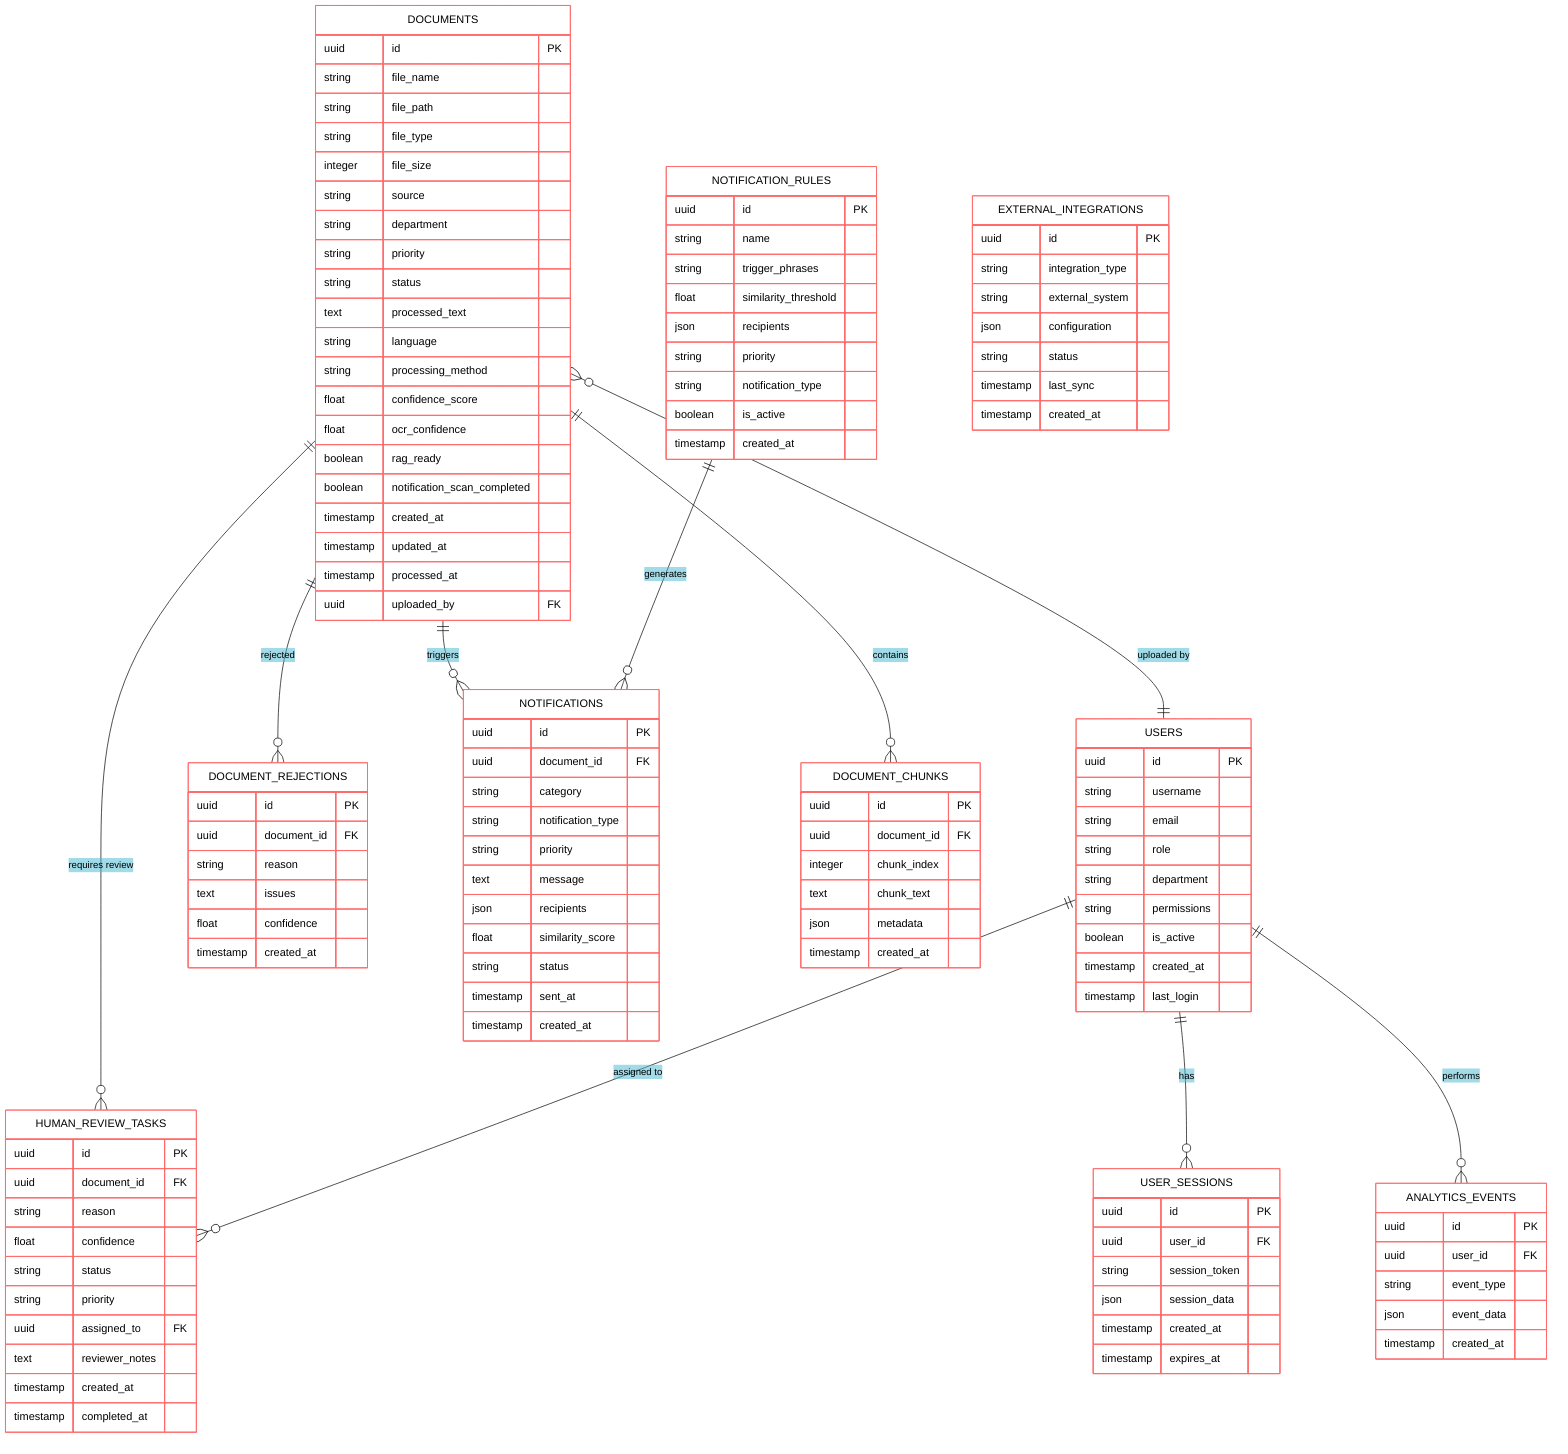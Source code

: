 %%{
  init: {
    'theme': 'base',
    'themeVariables': {
      'primaryColor': '#ff6b6b',
      'primaryTextColor': '#000000',
      'primaryBorderColor': '#ff6b6b',
      'lineColor': '#000000',
      'sectionBkgColor': '#f8f9fa',
      'altSectionBkgColor': '#e9ecef',
      'gridColor': '#dee2e6',
      'secondaryColor': '#4ecdc4',
      'tertiaryColor': '#45b7d1',
      'primaryTextColor': '#000000',
      'secondaryTextColor': '#000000',
      'tertiaryTextColor': '#000000',
      'lineColor': '#000000',
      'textColor': '#000000',
      'mainBkg': '#ffffff',
      'secondBkg': '#f8f9fa',
      'tertiaryBkg': '#e9ecef'
    }
  }
}%%

%% KMRL Document Processing System - Entity Relationship Diagram
%% Source: detailed_flow.md sections 1-7, flow.md phases 1-4, flow2.md steps 1-42
%% Author: Systems Architect
%% Date: 2024-12-19
%% Purpose: Database schema for PostgreSQL metadata storage

erDiagram
    DOCUMENTS {
        uuid id PK
        string file_name
        string file_path
        string file_type
        integer file_size
        string source
        string department
        string priority
        string status
        text processed_text
        string language
        string processing_method
        float confidence_score
        float ocr_confidence
        boolean rag_ready
        boolean notification_scan_completed
        timestamp created_at
        timestamp updated_at
        timestamp processed_at
        uuid uploaded_by FK
    }
    
    USERS {
        uuid id PK
        string username
        string email
        string role
        string department
        string permissions
        boolean is_active
        timestamp created_at
        timestamp last_login
    }
    
    HUMAN_REVIEW_TASKS {
        uuid id PK
        uuid document_id FK
        string reason
        float confidence
        string status
        string priority
        uuid assigned_to FK
        text reviewer_notes
        timestamp created_at
        timestamp completed_at
    }
    
    DOCUMENT_REJECTIONS {
        uuid id PK
        uuid document_id FK
        string reason
        text issues
        float confidence
        timestamp created_at
    }
    
    NOTIFICATIONS {
        uuid id PK
        uuid document_id FK
        string category
        string notification_type
        string priority
        text message
        json recipients
        float similarity_score
        string status
        timestamp sent_at
        timestamp created_at
    }
    
    NOTIFICATION_RULES {
        uuid id PK
        string name
        string trigger_phrases
        float similarity_threshold
        json recipients
        string priority
        string notification_type
        boolean is_active
        timestamp created_at
    }
    
    DOCUMENT_CHUNKS {
        uuid id PK
        uuid document_id FK
        integer chunk_index
        text chunk_text
        json metadata
        timestamp created_at
    }
    
    USER_SESSIONS {
        uuid id PK
        uuid user_id FK
        string session_token
        json session_data
        timestamp created_at
        timestamp expires_at
    }
    
    ANALYTICS_EVENTS {
        uuid id PK
        uuid user_id FK
        string event_type
        json event_data
        timestamp created_at
    }
    
    EXTERNAL_INTEGRATIONS {
        uuid id PK
        string integration_type
        string external_system
        json configuration
        string status
        timestamp last_sync
        timestamp created_at
    }
    
    %% Relationships
    DOCUMENTS ||--o{ HUMAN_REVIEW_TASKS : "requires review"
    DOCUMENTS ||--o{ DOCUMENT_REJECTIONS : "rejected"
    DOCUMENTS ||--o{ NOTIFICATIONS : "triggers"
    DOCUMENTS ||--o{ DOCUMENT_CHUNKS : "contains"
    DOCUMENTS }o--|| USERS : "uploaded by"
    
    USERS ||--o{ HUMAN_REVIEW_TASKS : "assigned to"
    USERS ||--o{ USER_SESSIONS : "has"
    USERS ||--o{ ANALYTICS_EVENTS : "performs"
    
    NOTIFICATION_RULES ||--o{ NOTIFICATIONS : "generates"